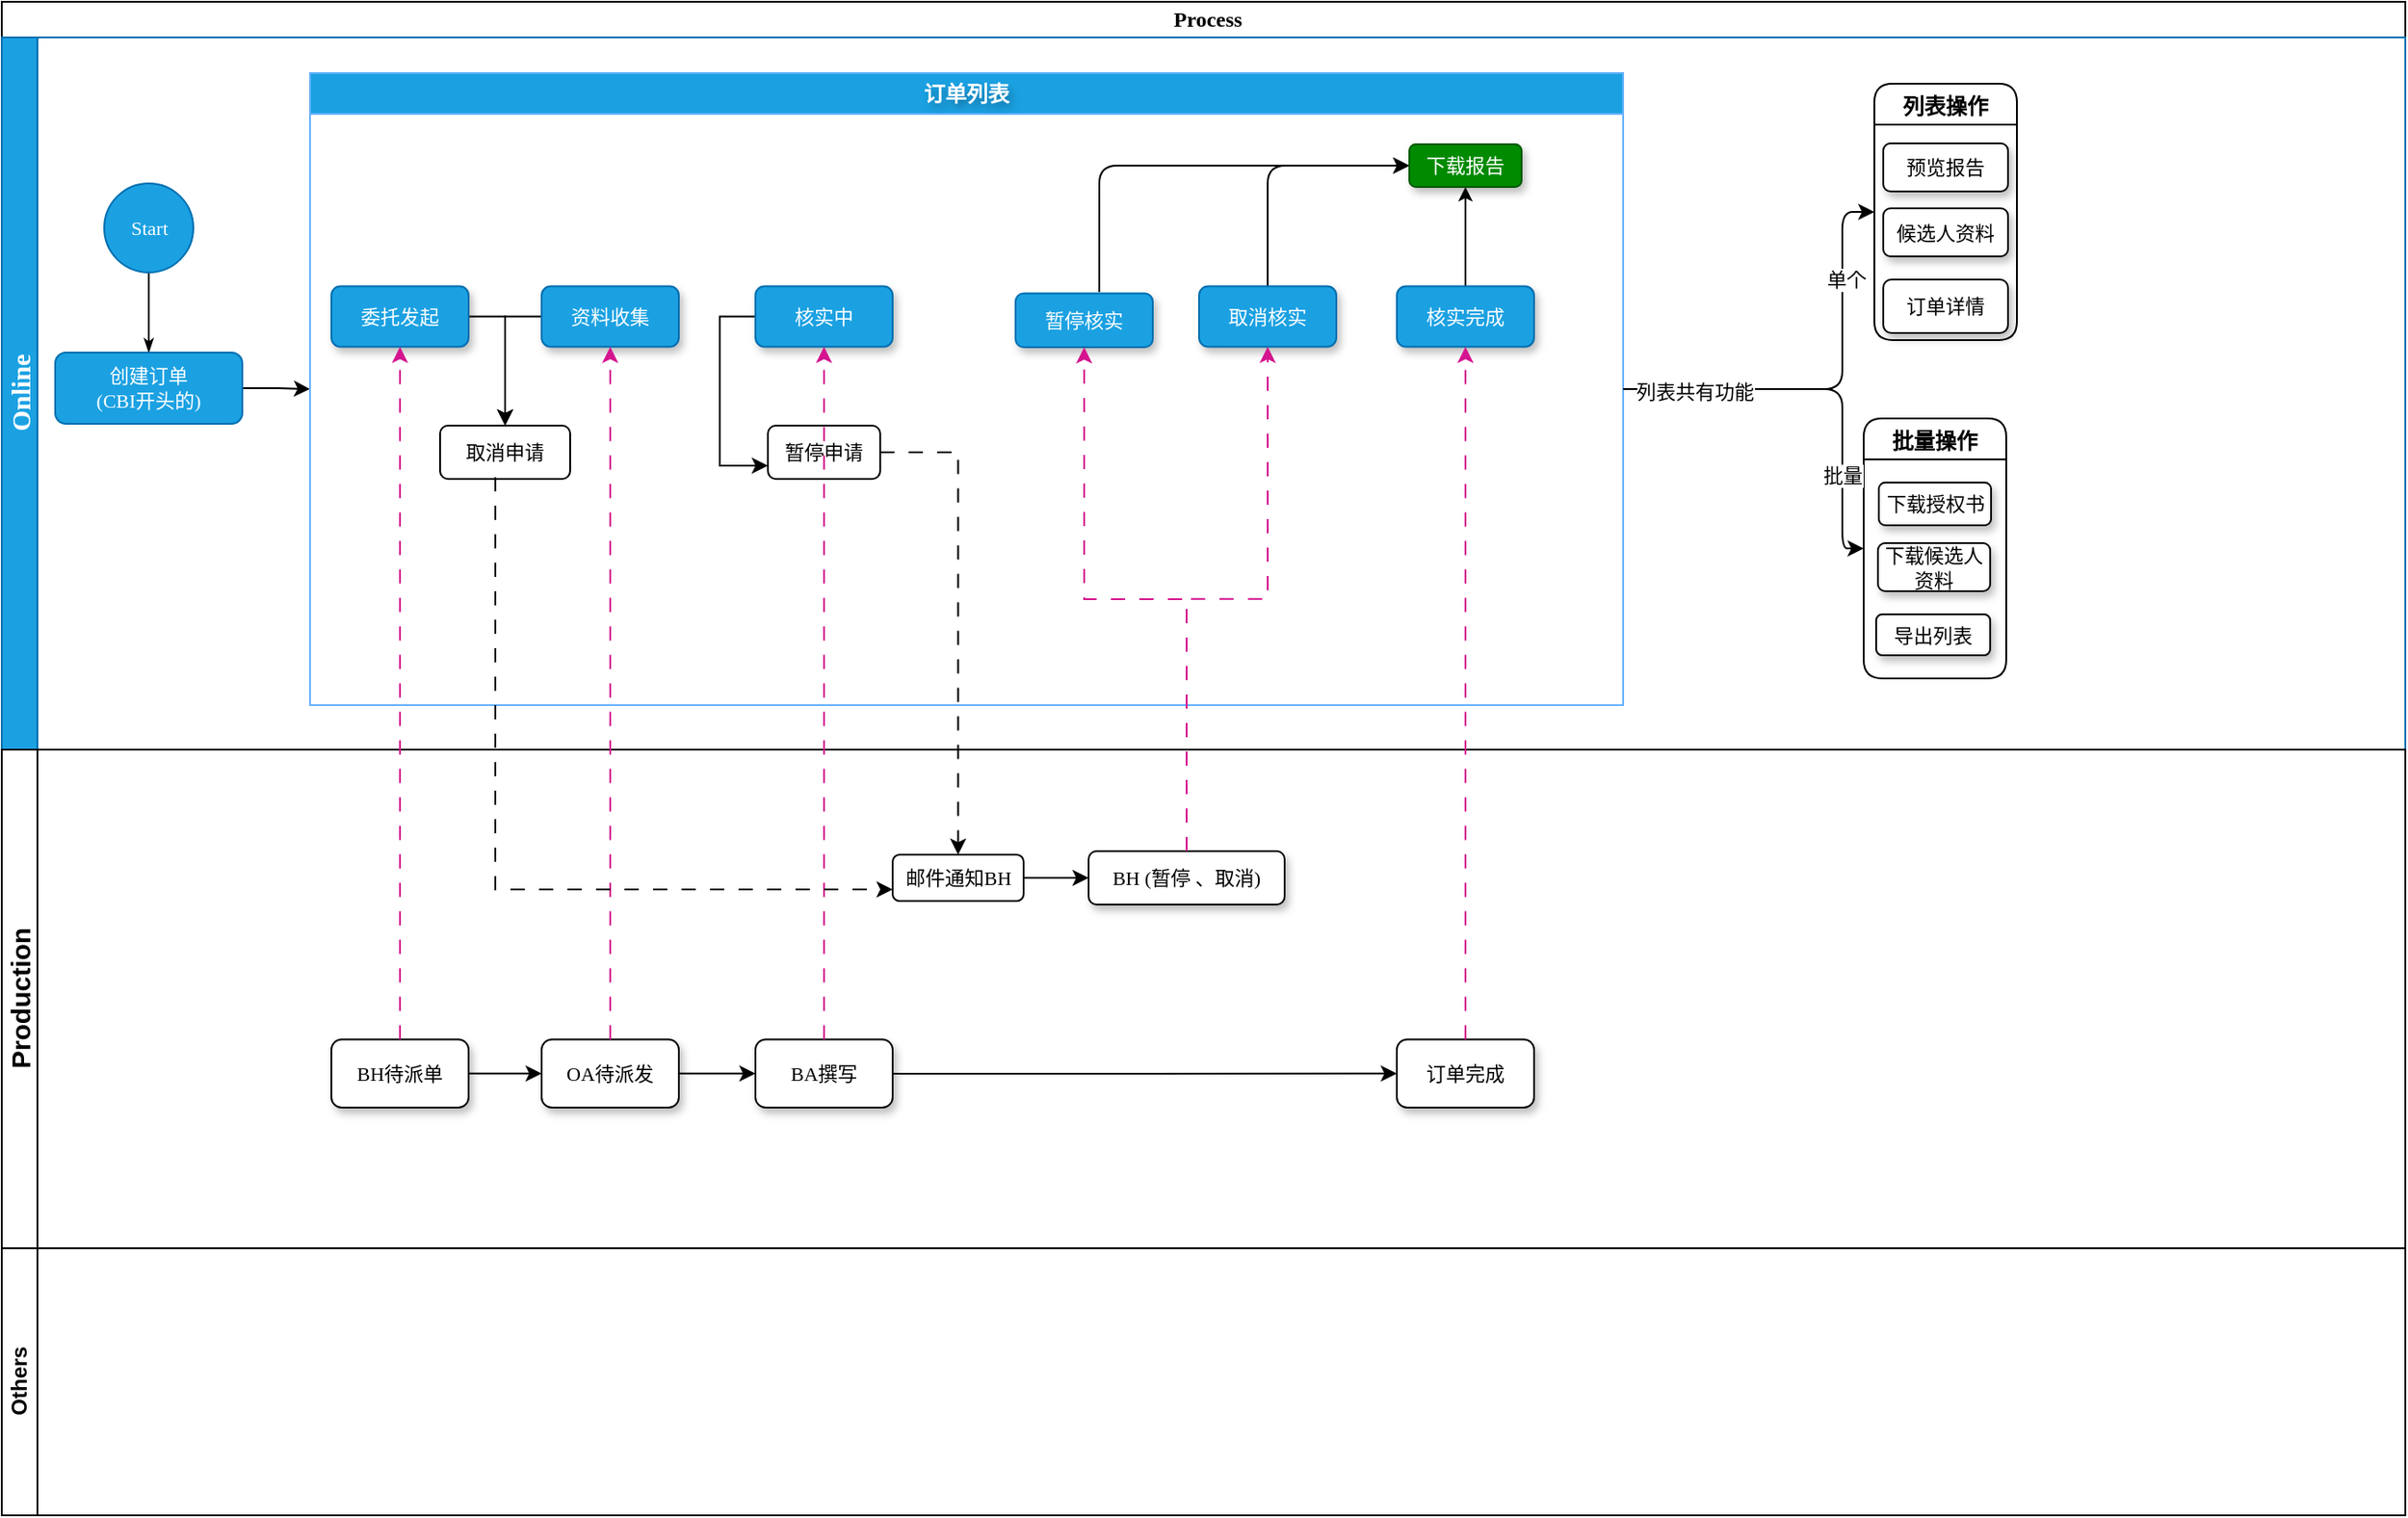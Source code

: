 <mxfile version="24.7.7">
  <diagram name="Page-1" id="c7488fd3-1785-93aa-aadb-54a6760d102a">
    <mxGraphModel dx="1426" dy="749" grid="1" gridSize="10" guides="1" tooltips="1" connect="1" arrows="1" fold="1" page="1" pageScale="1" pageWidth="1100" pageHeight="850" background="none" math="0" shadow="0">
      <root>
        <mxCell id="0" />
        <mxCell id="1" parent="0" />
        <mxCell id="2b4e8129b02d487f-1" value="&amp;nbsp;Process" style="swimlane;html=1;childLayout=stackLayout;horizontal=1;startSize=20;horizontalStack=0;rounded=0;shadow=0;labelBackgroundColor=default;strokeWidth=1;fontFamily=Verdana;fontSize=12;align=center;" parent="1" vertex="1">
          <mxGeometry x="47" y="80" width="1349" height="850" as="geometry" />
        </mxCell>
        <mxCell id="2b4e8129b02d487f-2" value="&lt;font face=&quot;Verdana&quot; style=&quot;font-size: 15px;&quot;&gt;&lt;b style=&quot;&quot;&gt;Online&lt;/b&gt;&lt;/font&gt;" style="swimlane;html=1;startSize=20;horizontal=0;fontSize=12;fontStyle=0;fillColor=#1ba1e2;strokeColor=#006EAF;fontColor=#ffffff;fillStyle=auto;" parent="2b4e8129b02d487f-1" vertex="1">
          <mxGeometry y="20" width="1349" height="400" as="geometry">
            <mxRectangle y="20" width="1349" height="30" as="alternateBounds" />
          </mxGeometry>
        </mxCell>
        <mxCell id="Jwhx34OBtB9swdhGf9xD-125" value="&lt;p style=&quot;line-height: 100%;&quot;&gt;列表操作&lt;/p&gt;" style="swimlane;whiteSpace=wrap;html=1;rounded=1;shadow=0;" vertex="1" parent="2b4e8129b02d487f-2">
          <mxGeometry x="1051" y="26" width="80" height="144" as="geometry" />
        </mxCell>
        <mxCell id="Jwhx34OBtB9swdhGf9xD-112" value="&lt;p style=&quot;line-height: 110%;&quot;&gt;预览报告&lt;/p&gt;" style="rounded=1;whiteSpace=wrap;html=1;shadow=1;labelBackgroundColor=none;strokeWidth=1;fontFamily=Verdana;fontSize=11;align=center;" vertex="1" parent="Jwhx34OBtB9swdhGf9xD-125">
          <mxGeometry x="5" y="33.5" width="70" height="27" as="geometry" />
        </mxCell>
        <mxCell id="Jwhx34OBtB9swdhGf9xD-114" value="候选人资料" style="rounded=1;whiteSpace=wrap;html=1;shadow=1;labelBackgroundColor=none;strokeWidth=1;fontFamily=Verdana;fontSize=11;align=center;" vertex="1" parent="Jwhx34OBtB9swdhGf9xD-125">
          <mxGeometry x="5" y="70" width="70" height="27" as="geometry" />
        </mxCell>
        <mxCell id="Jwhx34OBtB9swdhGf9xD-115" value="&lt;p style=&quot;line-height: 100%;&quot;&gt;订单详情&lt;/p&gt;" style="rounded=1;whiteSpace=wrap;html=1;shadow=1;labelBackgroundColor=none;strokeWidth=1;fontFamily=Verdana;fontSize=11;align=center;" vertex="1" parent="Jwhx34OBtB9swdhGf9xD-125">
          <mxGeometry x="5" y="110" width="70" height="30" as="geometry" />
        </mxCell>
        <mxCell id="2b4e8129b02d487f-18" style="edgeStyle=orthogonalEdgeStyle;rounded=0;html=1;labelBackgroundColor=none;startArrow=none;startFill=0;startSize=5;endArrow=classicThin;endFill=1;endSize=5;jettySize=auto;orthogonalLoop=1;strokeWidth=1;fontFamily=Verdana;fontSize=8" parent="2b4e8129b02d487f-2" source="2b4e8129b02d487f-5" target="2b4e8129b02d487f-6" edge="1">
          <mxGeometry relative="1" as="geometry" />
        </mxCell>
        <mxCell id="2b4e8129b02d487f-5" value="&lt;font style=&quot;font-size: 11px;&quot;&gt;Start&lt;/font&gt;" style="ellipse;whiteSpace=wrap;html=1;rounded=0;shadow=0;labelBackgroundColor=none;strokeWidth=1;fontFamily=Verdana;fontSize=8;align=center;fillColor=#1ba1e2;fontColor=#ffffff;strokeColor=#006EAF;" parent="2b4e8129b02d487f-2" vertex="1">
          <mxGeometry x="57.5" y="82" width="50" height="50" as="geometry" />
        </mxCell>
        <mxCell id="Jwhx34OBtB9swdhGf9xD-63" value="" style="edgeStyle=orthogonalEdgeStyle;rounded=0;orthogonalLoop=1;jettySize=auto;html=1;entryX=0;entryY=0.5;entryDx=0;entryDy=0;" edge="1" parent="2b4e8129b02d487f-2" source="2b4e8129b02d487f-6" target="Jwhx34OBtB9swdhGf9xD-15">
          <mxGeometry relative="1" as="geometry" />
        </mxCell>
        <mxCell id="2b4e8129b02d487f-6" value="&lt;font style=&quot;font-size: 11px;&quot;&gt;创建订单&lt;br&gt;(CBI开头的)&lt;/font&gt;" style="rounded=1;whiteSpace=wrap;html=1;shadow=0;labelBackgroundColor=none;strokeWidth=1;fontFamily=Verdana;fontSize=8;align=center;direction=south;fillColor=#1ba1e2;fontColor=#ffffff;strokeColor=#006EAF;" parent="2b4e8129b02d487f-2" vertex="1">
          <mxGeometry x="30" y="177" width="105" height="40" as="geometry" />
        </mxCell>
        <mxCell id="Jwhx34OBtB9swdhGf9xD-167" style="edgeStyle=orthogonalEdgeStyle;rounded=1;orthogonalLoop=1;jettySize=auto;html=1;entryX=0;entryY=0.5;entryDx=0;entryDy=0;exitX=1;exitY=0.5;exitDx=0;exitDy=0;curved=0;" edge="1" parent="2b4e8129b02d487f-2" source="Jwhx34OBtB9swdhGf9xD-15" target="Jwhx34OBtB9swdhGf9xD-125">
          <mxGeometry relative="1" as="geometry">
            <mxPoint x="890" y="210" as="sourcePoint" />
            <Array as="points">
              <mxPoint x="1033" y="198" />
              <mxPoint x="1033" y="98" />
            </Array>
          </mxGeometry>
        </mxCell>
        <mxCell id="Jwhx34OBtB9swdhGf9xD-171" value="单个" style="edgeLabel;html=1;align=center;verticalAlign=middle;resizable=0;points=[];" vertex="1" connectable="0" parent="Jwhx34OBtB9swdhGf9xD-167">
          <mxGeometry x="0.535" y="-1" relative="1" as="geometry">
            <mxPoint x="1" as="offset" />
          </mxGeometry>
        </mxCell>
        <mxCell id="Jwhx34OBtB9swdhGf9xD-15" value="订单列表" style="swimlane;whiteSpace=wrap;fillColor=#1ba1e2;strokeColor=#66B2FF;fontColor=#ffffff;labelBackgroundColor=none;textShadow=1;html=1;perimeterSpacing=0;" vertex="1" parent="2b4e8129b02d487f-2">
          <mxGeometry x="173" y="20" width="737" height="355" as="geometry" />
        </mxCell>
        <mxCell id="Jwhx34OBtB9swdhGf9xD-177" style="edgeStyle=orthogonalEdgeStyle;rounded=0;orthogonalLoop=1;jettySize=auto;html=1;entryX=0.5;entryY=0;entryDx=0;entryDy=0;exitX=1;exitY=0.5;exitDx=0;exitDy=0;" edge="1" parent="Jwhx34OBtB9swdhGf9xD-15" source="2b4e8129b02d487f-7" target="Jwhx34OBtB9swdhGf9xD-129">
          <mxGeometry relative="1" as="geometry" />
        </mxCell>
        <mxCell id="2b4e8129b02d487f-7" value="&lt;font style=&quot;font-size: 11px;&quot;&gt;委托发起&lt;/font&gt;" style="rounded=1;whiteSpace=wrap;html=1;shadow=1;labelBackgroundColor=none;strokeWidth=1;fontFamily=Verdana;fontSize=11;align=center;fillColor=#1ba1e2;fontColor=#ffffff;strokeColor=#006EAF;" parent="Jwhx34OBtB9swdhGf9xD-15" vertex="1">
          <mxGeometry x="12" y="119.75" width="77" height="34" as="geometry" />
        </mxCell>
        <mxCell id="Jwhx34OBtB9swdhGf9xD-178" style="edgeStyle=orthogonalEdgeStyle;rounded=0;orthogonalLoop=1;jettySize=auto;html=1;exitX=0;exitY=0.5;exitDx=0;exitDy=0;entryX=0.5;entryY=0;entryDx=0;entryDy=0;" edge="1" parent="Jwhx34OBtB9swdhGf9xD-15" source="Jwhx34OBtB9swdhGf9xD-79" target="Jwhx34OBtB9swdhGf9xD-129">
          <mxGeometry relative="1" as="geometry">
            <mxPoint x="277" y="50" as="targetPoint" />
          </mxGeometry>
        </mxCell>
        <mxCell id="Jwhx34OBtB9swdhGf9xD-79" value="资料收集" style="rounded=1;whiteSpace=wrap;html=1;shadow=1;labelBackgroundColor=none;strokeWidth=1;fontFamily=Verdana;fontSize=11;align=center;fillColor=#1ba1e2;fontColor=#ffffff;strokeColor=#006EAF;" vertex="1" parent="Jwhx34OBtB9swdhGf9xD-15">
          <mxGeometry x="130" y="119.75" width="77" height="34" as="geometry" />
        </mxCell>
        <mxCell id="Jwhx34OBtB9swdhGf9xD-188" style="edgeStyle=orthogonalEdgeStyle;rounded=0;orthogonalLoop=1;jettySize=auto;html=1;entryX=0;entryY=0.75;entryDx=0;entryDy=0;exitX=0;exitY=0.5;exitDx=0;exitDy=0;" edge="1" parent="Jwhx34OBtB9swdhGf9xD-15" source="Jwhx34OBtB9swdhGf9xD-80" target="Jwhx34OBtB9swdhGf9xD-147">
          <mxGeometry relative="1" as="geometry">
            <Array as="points">
              <mxPoint x="230" y="137" />
              <mxPoint x="230" y="221" />
            </Array>
          </mxGeometry>
        </mxCell>
        <mxCell id="Jwhx34OBtB9swdhGf9xD-80" value="核实中" style="rounded=1;whiteSpace=wrap;html=1;shadow=1;labelBackgroundColor=none;strokeWidth=1;fontFamily=Verdana;fontSize=11;align=center;fillColor=#1ba1e2;fontColor=#ffffff;strokeColor=#006EAF;" vertex="1" parent="Jwhx34OBtB9swdhGf9xD-15">
          <mxGeometry x="250" y="119.75" width="77" height="34" as="geometry" />
        </mxCell>
        <mxCell id="Jwhx34OBtB9swdhGf9xD-187" style="edgeStyle=orthogonalEdgeStyle;rounded=1;orthogonalLoop=1;jettySize=auto;html=1;entryX=0;entryY=0.5;entryDx=0;entryDy=0;exitX=0.61;exitY=-0.025;exitDx=0;exitDy=0;exitPerimeter=0;curved=0;" edge="1" parent="Jwhx34OBtB9swdhGf9xD-15" source="Jwhx34OBtB9swdhGf9xD-81" target="Jwhx34OBtB9swdhGf9xD-183">
          <mxGeometry relative="1" as="geometry" />
        </mxCell>
        <mxCell id="Jwhx34OBtB9swdhGf9xD-81" value="暂停核实" style="rounded=1;whiteSpace=wrap;html=1;shadow=1;labelBackgroundColor=none;strokeWidth=1;fontFamily=Verdana;fontSize=11;align=center;fillColor=#1ba1e2;fontColor=#ffffff;strokeColor=#006EAF;" vertex="1" parent="Jwhx34OBtB9swdhGf9xD-15">
          <mxGeometry x="396" y="123.75" width="77" height="30.25" as="geometry" />
        </mxCell>
        <mxCell id="Jwhx34OBtB9swdhGf9xD-186" style="edgeStyle=orthogonalEdgeStyle;rounded=1;orthogonalLoop=1;jettySize=auto;html=1;entryX=0;entryY=0.5;entryDx=0;entryDy=0;exitX=0.5;exitY=0;exitDx=0;exitDy=0;curved=0;" edge="1" parent="Jwhx34OBtB9swdhGf9xD-15" source="Jwhx34OBtB9swdhGf9xD-82" target="Jwhx34OBtB9swdhGf9xD-183">
          <mxGeometry relative="1" as="geometry" />
        </mxCell>
        <mxCell id="Jwhx34OBtB9swdhGf9xD-82" value="取消核实" style="rounded=1;whiteSpace=wrap;html=1;shadow=1;labelBackgroundColor=none;strokeWidth=1;fontFamily=Verdana;fontSize=11;align=center;fillColor=#1ba1e2;fontColor=#ffffff;strokeColor=#006EAF;" vertex="1" parent="Jwhx34OBtB9swdhGf9xD-15">
          <mxGeometry x="499" y="119.75" width="77" height="34" as="geometry" />
        </mxCell>
        <mxCell id="Jwhx34OBtB9swdhGf9xD-184" value="" style="edgeStyle=orthogonalEdgeStyle;rounded=0;orthogonalLoop=1;jettySize=auto;html=1;endSize=5;startSize=5;" edge="1" parent="Jwhx34OBtB9swdhGf9xD-15" source="Jwhx34OBtB9swdhGf9xD-83" target="Jwhx34OBtB9swdhGf9xD-183">
          <mxGeometry relative="1" as="geometry" />
        </mxCell>
        <mxCell id="Jwhx34OBtB9swdhGf9xD-83" value="核实完成" style="rounded=1;whiteSpace=wrap;html=1;shadow=1;labelBackgroundColor=none;strokeWidth=1;fontFamily=Verdana;fontSize=11;align=center;fillColor=#1ba1e2;fontColor=#ffffff;strokeColor=#006EAF;" vertex="1" parent="Jwhx34OBtB9swdhGf9xD-15">
          <mxGeometry x="610" y="119.75" width="77" height="34" as="geometry" />
        </mxCell>
        <mxCell id="Jwhx34OBtB9swdhGf9xD-129" value="取消申请" style="rounded=1;whiteSpace=wrap;html=1;shadow=0;labelBackgroundColor=none;strokeWidth=1;fontFamily=Verdana;fontSize=11;align=center;glass=0;" vertex="1" parent="Jwhx34OBtB9swdhGf9xD-15">
          <mxGeometry x="73" y="198" width="73" height="30" as="geometry" />
        </mxCell>
        <mxCell id="Jwhx34OBtB9swdhGf9xD-147" value="暂停申请" style="rounded=1;whiteSpace=wrap;html=1;shadow=0;labelBackgroundColor=none;strokeWidth=1;fontFamily=Verdana;fontSize=11;align=center;" vertex="1" parent="Jwhx34OBtB9swdhGf9xD-15">
          <mxGeometry x="257" y="198" width="63" height="30" as="geometry" />
        </mxCell>
        <mxCell id="Jwhx34OBtB9swdhGf9xD-183" value="下载报告" style="rounded=1;whiteSpace=wrap;html=1;shadow=1;labelBackgroundColor=none;strokeWidth=1;fontFamily=Verdana;fontSize=11;align=center;fillColor=#008a00;strokeColor=#005700;fontColor=#ffffff;" vertex="1" parent="Jwhx34OBtB9swdhGf9xD-15">
          <mxGeometry x="617" y="40" width="63" height="24" as="geometry" />
        </mxCell>
        <mxCell id="2b4e8129b02d487f-4" value="&lt;font style=&quot;font-size: 15px;&quot;&gt;Production&lt;/font&gt;" style="swimlane;html=1;startSize=20;horizontal=0;" parent="2b4e8129b02d487f-1" vertex="1">
          <mxGeometry y="420" width="1349" height="280" as="geometry">
            <mxRectangle y="240" width="1350" height="30" as="alternateBounds" />
          </mxGeometry>
        </mxCell>
        <mxCell id="Jwhx34OBtB9swdhGf9xD-88" value="订单完成" style="rounded=1;whiteSpace=wrap;html=1;shadow=1;labelBackgroundColor=none;strokeWidth=1;fontFamily=Verdana;fontSize=11;align=center;" vertex="1" parent="2b4e8129b02d487f-4">
          <mxGeometry x="783" y="162.75" width="77" height="38.25" as="geometry" />
        </mxCell>
        <mxCell id="Jwhx34OBtB9swdhGf9xD-86" value="BH待派单" style="rounded=1;whiteSpace=wrap;html=1;shadow=1;labelBackgroundColor=none;strokeWidth=1;fontFamily=Verdana;fontSize=11;align=center;" vertex="1" parent="2b4e8129b02d487f-4">
          <mxGeometry x="185" y="162.75" width="77" height="38.25" as="geometry" />
        </mxCell>
        <mxCell id="Jwhx34OBtB9swdhGf9xD-172" value="BH (暂停 、取消)" style="rounded=1;whiteSpace=wrap;html=1;shadow=1;labelBackgroundColor=none;strokeWidth=1;fontFamily=Verdana;fontSize=11;align=center;" vertex="1" parent="2b4e8129b02d487f-4">
          <mxGeometry x="610" y="57" width="110" height="30" as="geometry" />
        </mxCell>
        <mxCell id="Jwhx34OBtB9swdhGf9xD-180" value="" style="edgeStyle=orthogonalEdgeStyle;rounded=0;orthogonalLoop=1;jettySize=auto;html=1;" edge="1" parent="2b4e8129b02d487f-4" source="Jwhx34OBtB9swdhGf9xD-148" target="Jwhx34OBtB9swdhGf9xD-172">
          <mxGeometry relative="1" as="geometry" />
        </mxCell>
        <mxCell id="Jwhx34OBtB9swdhGf9xD-148" value="邮件通知BH" style="whiteSpace=wrap;html=1;fontSize=11;fontFamily=Verdana;rounded=1;shadow=0;labelBackgroundColor=none;strokeWidth=1;glass=0;" vertex="1" parent="2b4e8129b02d487f-4">
          <mxGeometry x="500" y="59" width="73.5" height="26" as="geometry" />
        </mxCell>
        <mxCell id="2b4e8129b02d487f-3" value="Others" style="swimlane;html=1;startSize=20;horizontal=0;" parent="2b4e8129b02d487f-1" vertex="1">
          <mxGeometry y="700" width="1349" height="150" as="geometry">
            <mxRectangle y="240" width="1350" height="30" as="alternateBounds" />
          </mxGeometry>
        </mxCell>
        <mxCell id="Jwhx34OBtB9swdhGf9xD-98" value="" style="edgeStyle=orthogonalEdgeStyle;rounded=0;orthogonalLoop=1;jettySize=auto;html=1;" edge="1" parent="2b4e8129b02d487f-3" source="Jwhx34OBtB9swdhGf9xD-85" target="Jwhx34OBtB9swdhGf9xD-87">
          <mxGeometry relative="1" as="geometry" />
        </mxCell>
        <mxCell id="Jwhx34OBtB9swdhGf9xD-85" value="OA待派发" style="rounded=1;whiteSpace=wrap;html=1;shadow=1;labelBackgroundColor=none;strokeWidth=1;fontFamily=Verdana;fontSize=11;align=center;" vertex="1" parent="2b4e8129b02d487f-3">
          <mxGeometry x="303" y="-117.25" width="77" height="38.25" as="geometry" />
        </mxCell>
        <mxCell id="Jwhx34OBtB9swdhGf9xD-87" value="BA撰写" style="rounded=1;whiteSpace=wrap;html=1;shadow=1;labelBackgroundColor=none;strokeWidth=1;fontFamily=Verdana;fontSize=11;align=center;" vertex="1" parent="2b4e8129b02d487f-3">
          <mxGeometry x="423" y="-117.25" width="77" height="38.25" as="geometry" />
        </mxCell>
        <mxCell id="Jwhx34OBtB9swdhGf9xD-93" style="edgeStyle=orthogonalEdgeStyle;rounded=0;orthogonalLoop=1;jettySize=auto;html=1;dashed=1;dashPattern=8 8;strokeColor=#d5158f;" edge="1" parent="2b4e8129b02d487f-1" source="Jwhx34OBtB9swdhGf9xD-86" target="2b4e8129b02d487f-7">
          <mxGeometry relative="1" as="geometry" />
        </mxCell>
        <mxCell id="Jwhx34OBtB9swdhGf9xD-94" style="edgeStyle=orthogonalEdgeStyle;rounded=0;orthogonalLoop=1;jettySize=auto;html=1;dashed=1;dashPattern=8 8;strokeColor=#d5158f;align=center;verticalAlign=middle;fontFamily=Helvetica;fontSize=11;fontColor=default;labelBackgroundColor=default;endArrow=classic;" edge="1" parent="2b4e8129b02d487f-1" source="Jwhx34OBtB9swdhGf9xD-85" target="Jwhx34OBtB9swdhGf9xD-79">
          <mxGeometry relative="1" as="geometry" />
        </mxCell>
        <mxCell id="Jwhx34OBtB9swdhGf9xD-95" style="edgeStyle=orthogonalEdgeStyle;rounded=0;orthogonalLoop=1;jettySize=auto;html=1;entryX=0.5;entryY=1;entryDx=0;entryDy=0;dashed=1;dashPattern=8 8;strokeColor=#d5158f;align=center;verticalAlign=middle;fontFamily=Helvetica;fontSize=11;fontColor=default;labelBackgroundColor=default;endArrow=classic;" edge="1" parent="2b4e8129b02d487f-1" source="Jwhx34OBtB9swdhGf9xD-87" target="Jwhx34OBtB9swdhGf9xD-80">
          <mxGeometry relative="1" as="geometry" />
        </mxCell>
        <mxCell id="Jwhx34OBtB9swdhGf9xD-96" style="edgeStyle=orthogonalEdgeStyle;rounded=0;orthogonalLoop=1;jettySize=auto;html=1;entryX=0.5;entryY=1;entryDx=0;entryDy=0;dashed=1;dashPattern=8 8;strokeColor=#d5158f;align=center;verticalAlign=middle;fontFamily=Helvetica;fontSize=11;fontColor=default;labelBackgroundColor=default;endArrow=classic;" edge="1" parent="2b4e8129b02d487f-1" source="Jwhx34OBtB9swdhGf9xD-88" target="Jwhx34OBtB9swdhGf9xD-83">
          <mxGeometry relative="1" as="geometry" />
        </mxCell>
        <mxCell id="Jwhx34OBtB9swdhGf9xD-97" value="" style="edgeStyle=orthogonalEdgeStyle;rounded=0;orthogonalLoop=1;jettySize=auto;html=1;" edge="1" parent="2b4e8129b02d487f-1" source="Jwhx34OBtB9swdhGf9xD-86" target="Jwhx34OBtB9swdhGf9xD-85">
          <mxGeometry relative="1" as="geometry" />
        </mxCell>
        <mxCell id="Jwhx34OBtB9swdhGf9xD-99" style="edgeStyle=orthogonalEdgeStyle;rounded=0;orthogonalLoop=1;jettySize=auto;html=1;entryX=0;entryY=0.5;entryDx=0;entryDy=0;" edge="1" parent="2b4e8129b02d487f-1" source="Jwhx34OBtB9swdhGf9xD-87" target="Jwhx34OBtB9swdhGf9xD-88">
          <mxGeometry relative="1" as="geometry" />
        </mxCell>
        <mxCell id="Jwhx34OBtB9swdhGf9xD-181" style="edgeStyle=orthogonalEdgeStyle;rounded=0;orthogonalLoop=1;jettySize=auto;html=1;entryX=0;entryY=0.75;entryDx=0;entryDy=0;exitX=0.425;exitY=0.967;exitDx=0;exitDy=0;exitPerimeter=0;dashed=1;dashPattern=8 8;" edge="1" parent="2b4e8129b02d487f-1" source="Jwhx34OBtB9swdhGf9xD-129" target="Jwhx34OBtB9swdhGf9xD-148">
          <mxGeometry relative="1" as="geometry" />
        </mxCell>
        <mxCell id="Jwhx34OBtB9swdhGf9xD-182" style="edgeStyle=orthogonalEdgeStyle;rounded=0;orthogonalLoop=1;jettySize=auto;html=1;dashed=1;dashPattern=8 8;" edge="1" parent="2b4e8129b02d487f-1" source="Jwhx34OBtB9swdhGf9xD-147" target="Jwhx34OBtB9swdhGf9xD-148">
          <mxGeometry relative="1" as="geometry" />
        </mxCell>
        <mxCell id="Jwhx34OBtB9swdhGf9xD-175" style="edgeStyle=orthogonalEdgeStyle;rounded=0;orthogonalLoop=1;jettySize=auto;html=1;strokeColor=#d5158f;dashed=1;dashPattern=8 8;fillColor=#f8cecc;align=center;verticalAlign=middle;fontFamily=Helvetica;fontSize=11;fontColor=default;labelBackgroundColor=default;endArrow=classic;entryX=0.5;entryY=1;entryDx=0;entryDy=0;" edge="1" parent="2b4e8129b02d487f-1" source="Jwhx34OBtB9swdhGf9xD-172" target="Jwhx34OBtB9swdhGf9xD-82">
          <mxGeometry relative="1" as="geometry">
            <mxPoint x="710" y="200" as="targetPoint" />
          </mxGeometry>
        </mxCell>
        <mxCell id="Jwhx34OBtB9swdhGf9xD-174" style="edgeStyle=orthogonalEdgeStyle;rounded=0;orthogonalLoop=1;jettySize=auto;html=1;dashed=1;dashPattern=8 8;strokeColor=#d5158f;align=center;verticalAlign=middle;fontFamily=Helvetica;fontSize=11;fontColor=default;labelBackgroundColor=default;endArrow=classic;exitX=0.5;exitY=0;exitDx=0;exitDy=0;entryX=0.5;entryY=1;entryDx=0;entryDy=0;" edge="1" parent="2b4e8129b02d487f-1" source="Jwhx34OBtB9swdhGf9xD-172" target="Jwhx34OBtB9swdhGf9xD-81">
          <mxGeometry relative="1" as="geometry">
            <mxPoint x="590" y="200" as="targetPoint" />
          </mxGeometry>
        </mxCell>
        <mxCell id="Jwhx34OBtB9swdhGf9xD-155" value="&lt;p style=&quot;line-height: 100%;&quot;&gt;批量操作&lt;/p&gt;" style="swimlane;whiteSpace=wrap;html=1;startSize=23;rounded=1;shadow=0;" vertex="1" parent="1">
          <mxGeometry x="1092" y="314" width="80" height="146" as="geometry" />
        </mxCell>
        <mxCell id="Jwhx34OBtB9swdhGf9xD-157" value="下载候选人资料" style="rounded=1;whiteSpace=wrap;html=1;shadow=1;labelBackgroundColor=none;strokeWidth=1;fontFamily=Verdana;fontSize=11;align=center;" vertex="1" parent="Jwhx34OBtB9swdhGf9xD-155">
          <mxGeometry x="8" y="70" width="63" height="27" as="geometry" />
        </mxCell>
        <mxCell id="Jwhx34OBtB9swdhGf9xD-158" value="&lt;p style=&quot;line-height: 100%;&quot;&gt;导出列表&lt;/p&gt;" style="rounded=1;whiteSpace=wrap;html=1;shadow=1;labelBackgroundColor=none;strokeWidth=1;fontFamily=Verdana;fontSize=11;align=center;" vertex="1" parent="Jwhx34OBtB9swdhGf9xD-155">
          <mxGeometry x="7" y="110" width="64" height="23" as="geometry" />
        </mxCell>
        <mxCell id="Jwhx34OBtB9swdhGf9xD-156" value="&lt;p style=&quot;line-height: 100%;&quot;&gt;下载授权书&lt;/p&gt;" style="rounded=1;whiteSpace=wrap;html=1;shadow=1;labelBackgroundColor=none;strokeWidth=1;fontFamily=Verdana;fontSize=11;align=center;" vertex="1" parent="Jwhx34OBtB9swdhGf9xD-155">
          <mxGeometry x="8.5" y="36" width="63" height="24" as="geometry" />
        </mxCell>
        <mxCell id="Jwhx34OBtB9swdhGf9xD-168" style="edgeStyle=orthogonalEdgeStyle;rounded=1;orthogonalLoop=1;jettySize=auto;html=1;entryX=0;entryY=0.5;entryDx=0;entryDy=0;curved=0;" edge="1" parent="1" source="Jwhx34OBtB9swdhGf9xD-15" target="Jwhx34OBtB9swdhGf9xD-155">
          <mxGeometry relative="1" as="geometry">
            <Array as="points">
              <mxPoint x="1080" y="298" />
              <mxPoint x="1080" y="387" />
            </Array>
          </mxGeometry>
        </mxCell>
        <mxCell id="Jwhx34OBtB9swdhGf9xD-169" value="列表共有功能" style="edgeLabel;html=1;align=center;verticalAlign=middle;resizable=0;points=[];" vertex="1" connectable="0" parent="Jwhx34OBtB9swdhGf9xD-168">
          <mxGeometry x="-0.643" relative="1" as="geometry">
            <mxPoint y="1" as="offset" />
          </mxGeometry>
        </mxCell>
        <mxCell id="Jwhx34OBtB9swdhGf9xD-170" value="批量" style="edgeLabel;html=1;align=center;verticalAlign=middle;resizable=0;points=[];" vertex="1" connectable="0" parent="Jwhx34OBtB9swdhGf9xD-168">
          <mxGeometry x="0.527" y="-1" relative="1" as="geometry">
            <mxPoint x="1" as="offset" />
          </mxGeometry>
        </mxCell>
      </root>
    </mxGraphModel>
  </diagram>
</mxfile>
